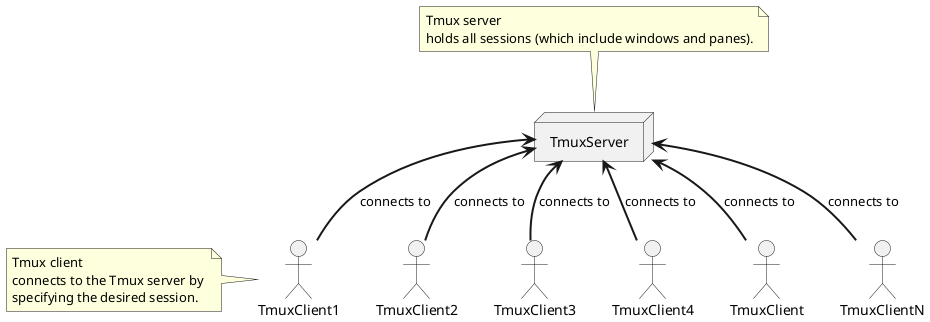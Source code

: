 @startuml
actor TmuxClient1
node TmuxServer
TmuxServer <-[bold]- TmuxClient1   : connects to
TmuxServer <-[bold]- TmuxClient2   : connects to
TmuxServer <-[bold]- TmuxClient3   : connects to
TmuxServer <-[bold]- TmuxClient4   : connects to
TmuxServer <-[bold]- TmuxClient    : connects to
TmuxServer <-[bold]- TmuxClientN   : connects to

note top of TmuxServer
Tmux server 
holds all sessions (which include windows and panes).
end note

note left of TmuxClient1
Tmux client
connects to the Tmux server by 
specifying the desired session.
end note
@enduml

